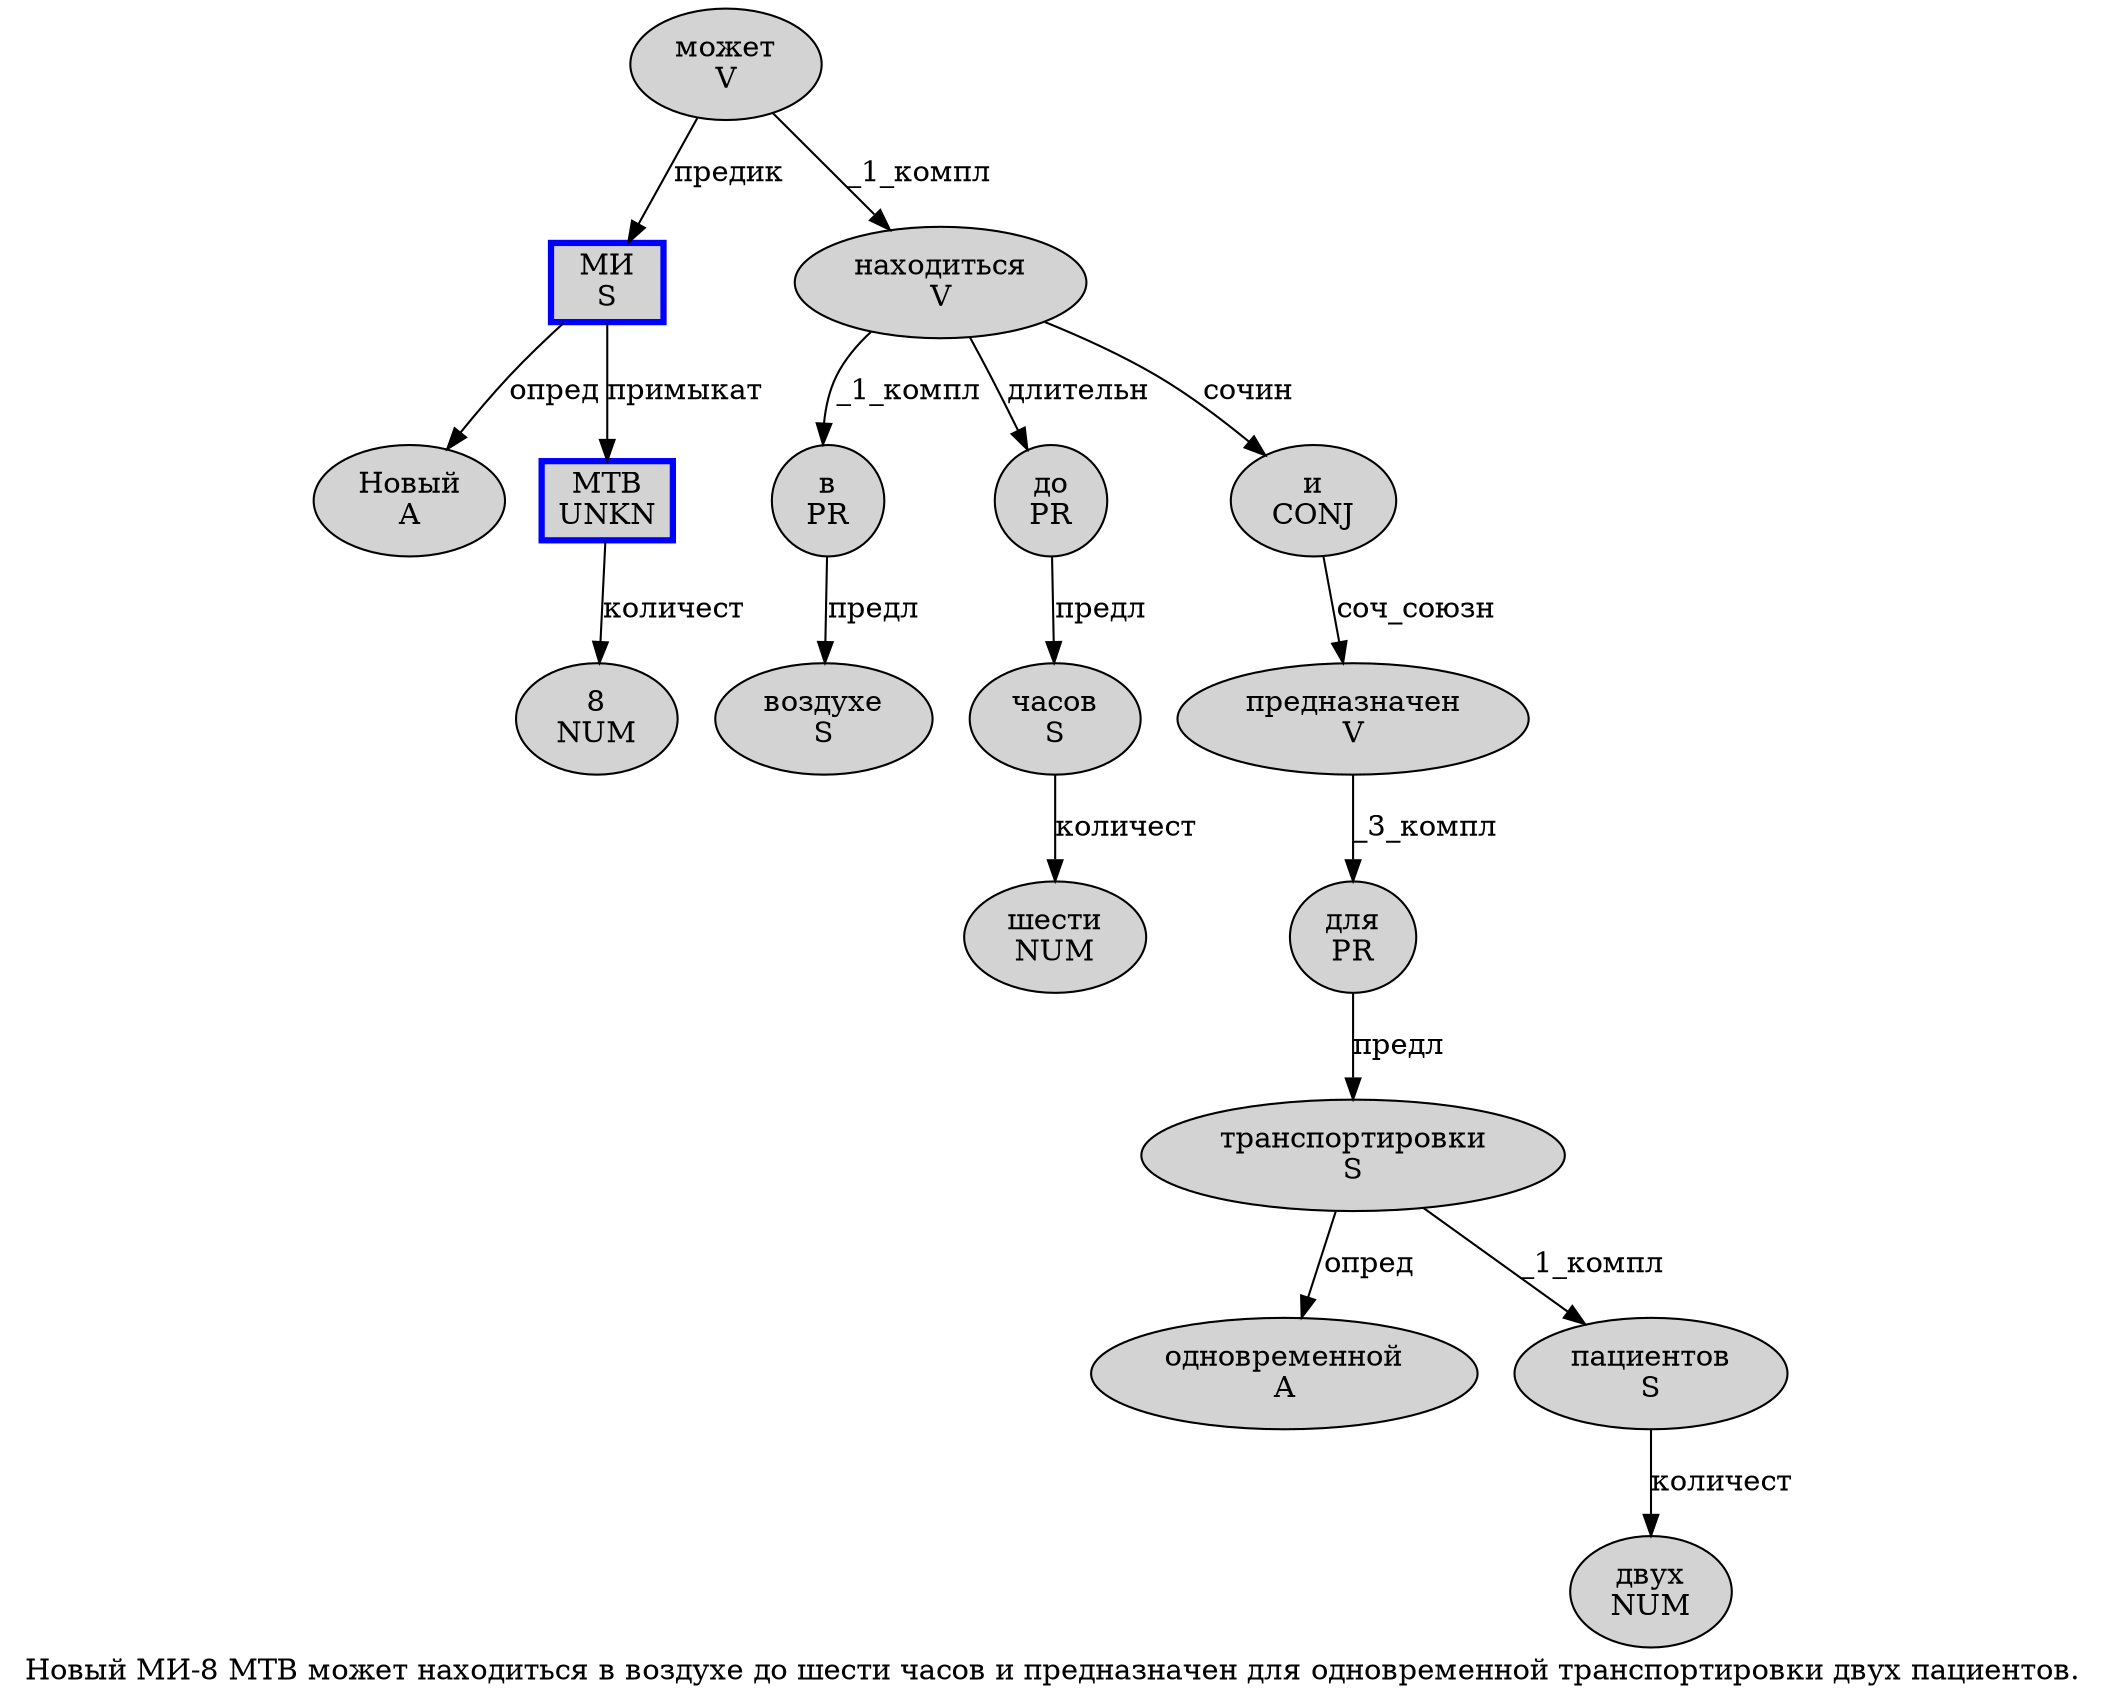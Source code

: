 digraph SENTENCE_35 {
	graph [label="Новый МИ-8 МТВ может находиться в воздухе до шести часов и предназначен для одновременной транспортировки двух пациентов."]
	node [style=filled]
		0 [label="Новый
A" color="" fillcolor=lightgray penwidth=1 shape=ellipse]
		1 [label="МИ
S" color=blue fillcolor=lightgray penwidth=3 shape=box]
		3 [label="8
NUM" color="" fillcolor=lightgray penwidth=1 shape=ellipse]
		4 [label="МТВ
UNKN" color=blue fillcolor=lightgray penwidth=3 shape=box]
		5 [label="может
V" color="" fillcolor=lightgray penwidth=1 shape=ellipse]
		6 [label="находиться
V" color="" fillcolor=lightgray penwidth=1 shape=ellipse]
		7 [label="в
PR" color="" fillcolor=lightgray penwidth=1 shape=ellipse]
		8 [label="воздухе
S" color="" fillcolor=lightgray penwidth=1 shape=ellipse]
		9 [label="до
PR" color="" fillcolor=lightgray penwidth=1 shape=ellipse]
		10 [label="шести
NUM" color="" fillcolor=lightgray penwidth=1 shape=ellipse]
		11 [label="часов
S" color="" fillcolor=lightgray penwidth=1 shape=ellipse]
		12 [label="и
CONJ" color="" fillcolor=lightgray penwidth=1 shape=ellipse]
		13 [label="предназначен
V" color="" fillcolor=lightgray penwidth=1 shape=ellipse]
		14 [label="для
PR" color="" fillcolor=lightgray penwidth=1 shape=ellipse]
		15 [label="одновременной
A" color="" fillcolor=lightgray penwidth=1 shape=ellipse]
		16 [label="транспортировки
S" color="" fillcolor=lightgray penwidth=1 shape=ellipse]
		17 [label="двух
NUM" color="" fillcolor=lightgray penwidth=1 shape=ellipse]
		18 [label="пациентов
S" color="" fillcolor=lightgray penwidth=1 shape=ellipse]
			5 -> 1 [label="предик"]
			5 -> 6 [label="_1_компл"]
			7 -> 8 [label="предл"]
			13 -> 14 [label="_3_компл"]
			11 -> 10 [label="количест"]
			9 -> 11 [label="предл"]
			1 -> 0 [label="опред"]
			1 -> 4 [label="примыкат"]
			6 -> 7 [label="_1_компл"]
			6 -> 9 [label="длительн"]
			6 -> 12 [label="сочин"]
			12 -> 13 [label="соч_союзн"]
			16 -> 15 [label="опред"]
			16 -> 18 [label="_1_компл"]
			18 -> 17 [label="количест"]
			14 -> 16 [label="предл"]
			4 -> 3 [label="количест"]
}